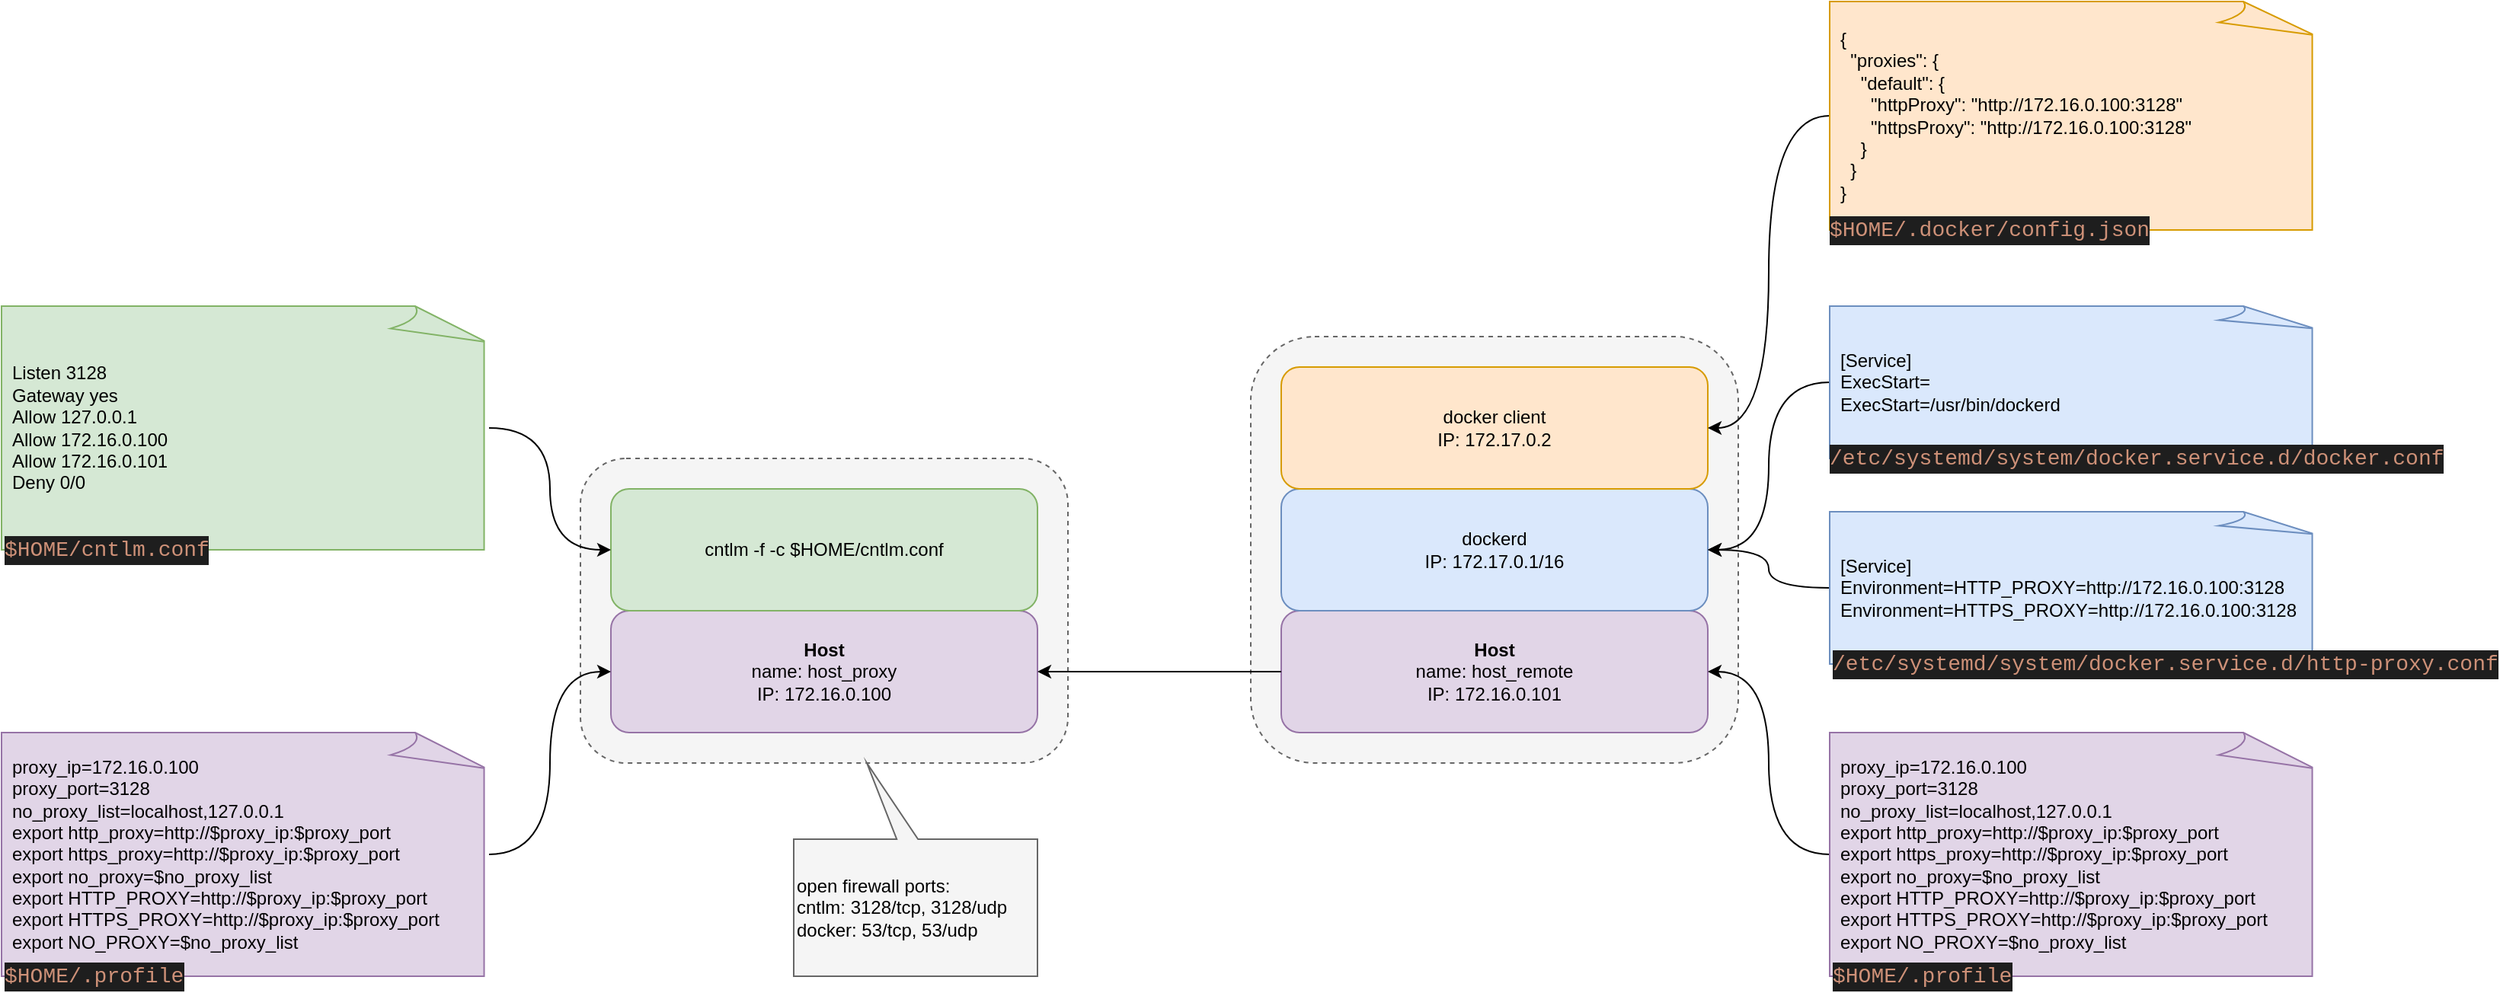 <mxfile version="11.1.2" type="device"><diagram id="mufjLeXsWKGWuBtsrtn7" name="Page-1"><mxGraphModel dx="1806" dy="748" grid="1" gridSize="10" guides="1" tooltips="1" connect="1" arrows="1" fold="1" page="0" pageScale="1" pageWidth="827" pageHeight="1169" math="0" shadow="0"><root><mxCell id="0"/><mxCell id="1" parent="0"/><mxCell id="VEeZlTCw6x0XYQx7hDpJ-64" value="" style="rounded=1;whiteSpace=wrap;html=1;labelBackgroundColor=#ffffff;align=left;dashed=1;fillColor=#f5f5f5;strokeColor=#666666;fontColor=#333333;" parent="1" vertex="1"><mxGeometry x="460" y="340" width="320" height="280" as="geometry"/></mxCell><mxCell id="VEeZlTCw6x0XYQx7hDpJ-57" value="" style="rounded=1;whiteSpace=wrap;html=1;labelBackgroundColor=#ffffff;align=left;dashed=1;fillColor=#f5f5f5;strokeColor=#666666;fontColor=#333333;" parent="1" vertex="1"><mxGeometry x="20" y="420" width="320" height="200" as="geometry"/></mxCell><mxCell id="VEeZlTCw6x0XYQx7hDpJ-1" value="&lt;b&gt;Host&lt;/b&gt;&lt;br&gt;name: host_proxy&lt;br&gt;IP: 172.16.0.100" style="rounded=1;whiteSpace=wrap;html=1;fillColor=#e1d5e7;strokeColor=#9673a6;" parent="1" vertex="1"><mxGeometry x="40" y="520" width="280" height="80" as="geometry"/></mxCell><mxCell id="VEeZlTCw6x0XYQx7hDpJ-4" value="cntlm -f -c $HOME/cntlm.conf" style="rounded=1;whiteSpace=wrap;html=1;fillColor=#d5e8d4;strokeColor=#82b366;" parent="1" vertex="1"><mxGeometry x="40" y="440" width="280" height="80" as="geometry"/></mxCell><mxCell id="VEeZlTCw6x0XYQx7hDpJ-7" value="&lt;b&gt;Host&lt;/b&gt;&lt;br&gt;name: host_remote&lt;br&gt;IP: 172.16.0.101" style="rounded=1;whiteSpace=wrap;html=1;fillColor=#e1d5e7;strokeColor=#9673a6;" parent="1" vertex="1"><mxGeometry x="480" y="520" width="280" height="80" as="geometry"/></mxCell><mxCell id="VEeZlTCw6x0XYQx7hDpJ-8" value="dockerd&lt;br&gt;IP: 172.17.0.1/16" style="rounded=1;whiteSpace=wrap;html=1;fillColor=#dae8fc;strokeColor=#6c8ebf;" parent="1" vertex="1"><mxGeometry x="480" y="440" width="280" height="80" as="geometry"/></mxCell><mxCell id="VEeZlTCw6x0XYQx7hDpJ-9" value="docker client&lt;br&gt;IP: 172.17.0.2" style="rounded=1;whiteSpace=wrap;html=1;fillColor=#ffe6cc;strokeColor=#d79b00;" parent="1" vertex="1"><mxGeometry x="480" y="360" width="280" height="80" as="geometry"/></mxCell><mxCell id="VEeZlTCw6x0XYQx7hDpJ-10" value="" style="endArrow=classic;html=1;entryX=1;entryY=0.5;entryDx=0;entryDy=0;exitX=0;exitY=0.5;exitDx=0;exitDy=0;" parent="1" source="VEeZlTCw6x0XYQx7hDpJ-7" target="VEeZlTCw6x0XYQx7hDpJ-1" edge="1"><mxGeometry width="50" height="50" relative="1" as="geometry"><mxPoint x="-240" y="670" as="sourcePoint"/><mxPoint x="-190" y="620" as="targetPoint"/></mxGeometry></mxCell><mxCell id="VEeZlTCw6x0XYQx7hDpJ-30" value="" style="endArrow=classic;html=1;exitX=0;exitY=0.5;exitDx=0;exitDy=0;exitPerimeter=0;entryX=1;entryY=0.5;entryDx=0;entryDy=0;edgeStyle=orthogonalEdgeStyle;elbow=vertical;curved=1;" parent="1" source="VEeZlTCw6x0XYQx7hDpJ-28" target="VEeZlTCw6x0XYQx7hDpJ-7" edge="1"><mxGeometry width="50" height="50" relative="1" as="geometry"><mxPoint x="760" y="700" as="sourcePoint"/><mxPoint x="810" y="650" as="targetPoint"/></mxGeometry></mxCell><mxCell id="VEeZlTCw6x0XYQx7hDpJ-32" value="" style="endArrow=classic;html=1;entryX=1;entryY=0.5;entryDx=0;entryDy=0;exitX=0;exitY=0.5;exitDx=0;exitDy=0;exitPerimeter=0;edgeStyle=orthogonalEdgeStyle;curved=1;" parent="1" source="VEeZlTCw6x0XYQx7hDpJ-13" target="VEeZlTCw6x0XYQx7hDpJ-8" edge="1"><mxGeometry width="50" height="50" relative="1" as="geometry"><mxPoint x="680" y="690" as="sourcePoint"/><mxPoint x="730" y="640" as="targetPoint"/></mxGeometry></mxCell><mxCell id="VEeZlTCw6x0XYQx7hDpJ-33" value="" style="endArrow=classic;html=1;entryX=1;entryY=0.5;entryDx=0;entryDy=0;exitX=0;exitY=0.5;exitDx=0;exitDy=0;exitPerimeter=0;edgeStyle=orthogonalEdgeStyle;curved=1;" parent="1" source="VEeZlTCw6x0XYQx7hDpJ-12" target="VEeZlTCw6x0XYQx7hDpJ-8" edge="1"><mxGeometry width="50" height="50" relative="1" as="geometry"><mxPoint x="850" y="445" as="sourcePoint"/><mxPoint x="770" y="490" as="targetPoint"/></mxGeometry></mxCell><mxCell id="VEeZlTCw6x0XYQx7hDpJ-35" value="" style="endArrow=classic;html=1;exitX=0;exitY=0.5;exitDx=0;exitDy=0;exitPerimeter=0;entryX=1;entryY=0.5;entryDx=0;entryDy=0;edgeStyle=orthogonalEdgeStyle;curved=1;" parent="1" source="VEeZlTCw6x0XYQx7hDpJ-19" target="VEeZlTCw6x0XYQx7hDpJ-9" edge="1"><mxGeometry width="50" height="50" relative="1" as="geometry"><mxPoint x="780" y="130" as="sourcePoint"/><mxPoint x="830" y="80" as="targetPoint"/></mxGeometry></mxCell><mxCell id="VEeZlTCw6x0XYQx7hDpJ-46" value="" style="endArrow=classic;html=1;entryX=0;entryY=0.5;entryDx=0;entryDy=0;exitX=1;exitY=0.5;exitDx=0;exitDy=0;exitPerimeter=0;edgeStyle=orthogonalEdgeStyle;curved=1;" parent="1" source="VEeZlTCw6x0XYQx7hDpJ-39" target="VEeZlTCw6x0XYQx7hDpJ-4" edge="1"><mxGeometry width="50" height="50" relative="1" as="geometry"><mxPoint x="-360" y="840" as="sourcePoint"/><mxPoint x="-310" y="790" as="targetPoint"/></mxGeometry></mxCell><mxCell id="VEeZlTCw6x0XYQx7hDpJ-50" value="" style="endArrow=classic;html=1;entryX=0;entryY=0.5;entryDx=0;entryDy=0;exitX=1;exitY=0.5;exitDx=0;exitDy=0;exitPerimeter=0;edgeStyle=orthogonalEdgeStyle;curved=1;" parent="1" source="VEeZlTCw6x0XYQx7hDpJ-48" target="VEeZlTCw6x0XYQx7hDpJ-1" edge="1"><mxGeometry width="50" height="50" relative="1" as="geometry"><mxPoint x="-360" y="840" as="sourcePoint"/><mxPoint x="-310" y="790" as="targetPoint"/></mxGeometry></mxCell><mxCell id="VEeZlTCw6x0XYQx7hDpJ-51" value="" style="group" parent="1" vertex="1" connectable="0"><mxGeometry x="840" y="455" width="320" height="110" as="geometry"/></mxCell><mxCell id="VEeZlTCw6x0XYQx7hDpJ-13" value="[Service]&lt;br&gt;Environment=HTTP_PROXY=http://172.16.0.100:3128&lt;br&gt;Environment=HTTPS_PROXY=http://172.16.0.100:3128" style="whiteSpace=wrap;html=1;shape=mxgraph.basic.document;align=left;spacingLeft=5;fillColor=#dae8fc;strokeColor=#6c8ebf;" parent="VEeZlTCw6x0XYQx7hDpJ-51" vertex="1"><mxGeometry width="320" height="100" as="geometry"/></mxCell><mxCell id="VEeZlTCw6x0XYQx7hDpJ-15" value="&lt;div style=&quot;color: rgb(212 , 212 , 212) ; background-color: rgb(30 , 30 , 30) ; font-family: &amp;quot;consolas&amp;quot; , &amp;quot;courier new&amp;quot; , monospace ; font-size: 14px ; line-height: 19px ; white-space: pre&quot;&gt;&lt;span style=&quot;color: #ce9178&quot;&gt;/etc/systemd/system/docker.service.d/http-proxy.conf&lt;/span&gt;&lt;/div&gt;" style="text;html=1;strokeColor=none;fillColor=none;align=left;verticalAlign=middle;whiteSpace=wrap;rounded=0;spacing=2;labelBorderColor=none;" parent="VEeZlTCw6x0XYQx7hDpJ-51" vertex="1"><mxGeometry y="90" width="40" height="20" as="geometry"/></mxCell><mxCell id="VEeZlTCw6x0XYQx7hDpJ-52" value="" style="group" parent="1" vertex="1" connectable="0"><mxGeometry x="840" y="320" width="320" height="110" as="geometry"/></mxCell><mxCell id="VEeZlTCw6x0XYQx7hDpJ-12" value="[Service]&lt;br&gt;ExecStart=&lt;br&gt;ExecStart=/usr/bin/dockerd" style="whiteSpace=wrap;html=1;shape=mxgraph.basic.document;align=left;spacingLeft=5;fillColor=#dae8fc;strokeColor=#6c8ebf;" parent="VEeZlTCw6x0XYQx7hDpJ-52" vertex="1"><mxGeometry width="320" height="100" as="geometry"/></mxCell><mxCell id="VEeZlTCw6x0XYQx7hDpJ-24" value="" style="edgeStyle=orthogonalEdgeStyle;rounded=0;orthogonalLoop=1;jettySize=auto;html=1;" parent="VEeZlTCw6x0XYQx7hDpJ-52" source="VEeZlTCw6x0XYQx7hDpJ-14" edge="1"><mxGeometry relative="1" as="geometry"><mxPoint x="120" y="100" as="targetPoint"/></mxGeometry></mxCell><mxCell id="VEeZlTCw6x0XYQx7hDpJ-14" value="&lt;div style=&quot;color: rgb(212 , 212 , 212) ; background-color: rgb(30 , 30 , 30) ; font-family: &amp;#34;consolas&amp;#34; , &amp;#34;courier new&amp;#34; , monospace ; font-size: 14px ; line-height: 19px ; white-space: pre&quot;&gt;&lt;span style=&quot;color: #ce9178&quot;&gt;/etc/systemd/system/docker.service.d/docker.conf&lt;/span&gt;&lt;/div&gt;" style="text;html=1;strokeColor=none;fillColor=none;align=left;verticalAlign=middle;whiteSpace=wrap;rounded=0;spacing=0;" parent="VEeZlTCw6x0XYQx7hDpJ-52" vertex="1"><mxGeometry y="90" width="40" height="20" as="geometry"/></mxCell><mxCell id="VEeZlTCw6x0XYQx7hDpJ-53" value="" style="group" parent="1" vertex="1" connectable="0"><mxGeometry x="840" y="120" width="320" height="160" as="geometry"/></mxCell><mxCell id="VEeZlTCw6x0XYQx7hDpJ-19" value="{&lt;br&gt;&amp;nbsp; &quot;proxies&quot;: {&lt;br&gt;&amp;nbsp; &amp;nbsp; &quot;default&quot;: {&lt;br&gt;&amp;nbsp; &amp;nbsp; &amp;nbsp; &quot;httpProxy&quot;: &quot;http://172.16.0.100:3128&quot;&lt;br&gt;&amp;nbsp; &amp;nbsp; &amp;nbsp; &quot;httpsProxy&quot;: &quot;http://172.16.0.100:3128&quot;&lt;br&gt;&amp;nbsp; &amp;nbsp; }&lt;br&gt;&amp;nbsp; }&lt;br&gt;}" style="whiteSpace=wrap;html=1;shape=mxgraph.basic.document;align=left;spacingLeft=5;fillColor=#ffe6cc;strokeColor=#d79b00;" parent="VEeZlTCw6x0XYQx7hDpJ-53" vertex="1"><mxGeometry width="320" height="150" as="geometry"/></mxCell><mxCell id="VEeZlTCw6x0XYQx7hDpJ-20" value="&lt;div style=&quot;background-color: rgb(30 , 30 , 30) ; font-family: &amp;#34;consolas&amp;#34; , &amp;#34;courier new&amp;#34; , monospace ; font-size: 14px ; line-height: 19px ; white-space: pre&quot;&gt;&lt;font color=&quot;#ce9178&quot;&gt;$HOME/.docker/config.json&lt;/font&gt;&lt;/div&gt;" style="text;html=1;strokeColor=none;fillColor=none;align=left;verticalAlign=middle;whiteSpace=wrap;rounded=0;spacing=0;" parent="VEeZlTCw6x0XYQx7hDpJ-53" vertex="1"><mxGeometry y="140" width="38.788" height="20" as="geometry"/></mxCell><mxCell id="VEeZlTCw6x0XYQx7hDpJ-54" value="" style="group" parent="1" vertex="1" connectable="0"><mxGeometry x="840" y="600" width="320" height="170" as="geometry"/></mxCell><mxCell id="VEeZlTCw6x0XYQx7hDpJ-28" value="proxy_ip=172.16.0.100&lt;br&gt;proxy_port=3128&lt;br&gt;no_proxy_list=localhost,127.0.0.1&lt;br&gt;export http_proxy=http://$proxy_ip:$proxy_port&lt;br&gt;export&amp;nbsp;https_proxy=http://$proxy_ip:$proxy_port&lt;br&gt;export&amp;nbsp;no_proxy=$no_proxy_list&lt;br&gt;export&amp;nbsp;HTTP_PROXY=http://$proxy_ip:$proxy_port&lt;br&gt;export&amp;nbsp;HTTPS_PROXY=http://$proxy_ip:$proxy_port&lt;br&gt;export&amp;nbsp;NO_PROXY=$no_proxy_list" style="whiteSpace=wrap;html=1;shape=mxgraph.basic.document;align=left;spacingLeft=5;fillColor=#e1d5e7;strokeColor=#9673a6;" parent="VEeZlTCw6x0XYQx7hDpJ-54" vertex="1"><mxGeometry width="320" height="160" as="geometry"/></mxCell><mxCell id="VEeZlTCw6x0XYQx7hDpJ-29" value="&lt;div style=&quot;background-color: rgb(30 , 30 , 30) ; font-family: &amp;#34;consolas&amp;#34; , &amp;#34;courier new&amp;#34; , monospace ; font-size: 14px ; line-height: 19px ; white-space: pre&quot;&gt;&lt;font color=&quot;#ce9178&quot;&gt;$HOME/.profile&lt;/font&gt;&lt;/div&gt;" style="text;html=1;strokeColor=none;fillColor=none;align=left;verticalAlign=middle;whiteSpace=wrap;rounded=0;spacing=2;labelBorderColor=none;" parent="VEeZlTCw6x0XYQx7hDpJ-54" vertex="1"><mxGeometry y="150" width="40" height="20" as="geometry"/></mxCell><mxCell id="VEeZlTCw6x0XYQx7hDpJ-55" value="" style="group" parent="1" vertex="1" connectable="0"><mxGeometry x="-360" y="600" width="320" height="170" as="geometry"/></mxCell><mxCell id="VEeZlTCw6x0XYQx7hDpJ-48" value="proxy_ip=172.16.0.100&lt;br&gt;proxy_port=3128&lt;br&gt;no_proxy_list=localhost,127.0.0.1&lt;br&gt;export http_proxy=http://$proxy_ip:$proxy_port&lt;br&gt;export&amp;nbsp;https_proxy=http://$proxy_ip:$proxy_port&lt;br&gt;export&amp;nbsp;no_proxy=$no_proxy_list&lt;br&gt;export&amp;nbsp;HTTP_PROXY=http://$proxy_ip:$proxy_port&lt;br&gt;export&amp;nbsp;HTTPS_PROXY=http://$proxy_ip:$proxy_port&lt;br&gt;export&amp;nbsp;NO_PROXY=$no_proxy_list" style="whiteSpace=wrap;html=1;shape=mxgraph.basic.document;align=left;spacingLeft=5;fillColor=#e1d5e7;strokeColor=#9673a6;" parent="VEeZlTCw6x0XYQx7hDpJ-55" vertex="1"><mxGeometry width="320" height="160" as="geometry"/></mxCell><mxCell id="VEeZlTCw6x0XYQx7hDpJ-49" value="&lt;div style=&quot;background-color: rgb(30 , 30 , 30) ; font-family: &amp;#34;consolas&amp;#34; , &amp;#34;courier new&amp;#34; , monospace ; font-size: 14px ; line-height: 19px ; white-space: pre&quot;&gt;&lt;font color=&quot;#ce9178&quot;&gt;$HOME/.profile&lt;/font&gt;&lt;/div&gt;" style="text;html=1;strokeColor=none;fillColor=none;align=left;verticalAlign=middle;whiteSpace=wrap;rounded=0;spacing=2;labelBorderColor=none;" parent="VEeZlTCw6x0XYQx7hDpJ-55" vertex="1"><mxGeometry y="150" width="40" height="20" as="geometry"/></mxCell><mxCell id="VEeZlTCw6x0XYQx7hDpJ-56" value="" style="group" parent="1" vertex="1" connectable="0"><mxGeometry x="-360" y="320" width="320" height="170" as="geometry"/></mxCell><mxCell id="VEeZlTCw6x0XYQx7hDpJ-39" value="Listen 3128&lt;br&gt;Gateway yes&lt;br&gt;Allow 127.0.0.1&lt;br&gt;Allow 172.16.0.100&lt;br&gt;Allow 172.16.0.101&lt;br&gt;Deny 0/0" style="whiteSpace=wrap;html=1;shape=mxgraph.basic.document;align=left;spacingLeft=5;fillColor=#d5e8d4;strokeColor=#82b366;" parent="VEeZlTCw6x0XYQx7hDpJ-56" vertex="1"><mxGeometry width="320" height="160" as="geometry"/></mxCell><mxCell id="VEeZlTCw6x0XYQx7hDpJ-40" value="&lt;div style=&quot;background-color: rgb(30 , 30 , 30) ; font-family: &amp;#34;consolas&amp;#34; , &amp;#34;courier new&amp;#34; , monospace ; font-size: 14px ; line-height: 19px ; white-space: pre&quot;&gt;&lt;font color=&quot;#ce9178&quot;&gt;$HOME/cntlm.conf&lt;/font&gt;&lt;/div&gt;" style="text;html=1;strokeColor=none;fillColor=none;align=left;verticalAlign=middle;whiteSpace=wrap;rounded=0;spacing=2;labelBorderColor=none;" parent="VEeZlTCw6x0XYQx7hDpJ-56" vertex="1"><mxGeometry y="150" width="40" height="20" as="geometry"/></mxCell><mxCell id="VEeZlTCw6x0XYQx7hDpJ-63" value="&lt;span style=&quot;color: rgb(0 , 0 , 0) ; white-space: normal&quot;&gt;open firewall ports:&lt;/span&gt;&lt;br style=&quot;color: rgb(0 , 0 , 0) ; white-space: normal&quot;&gt;&lt;span style=&quot;color: rgb(0 , 0 , 0) ; white-space: normal&quot;&gt;cntlm: 3128/tcp, 3128/udp&lt;/span&gt;&lt;br style=&quot;color: rgb(0 , 0 , 0) ; white-space: normal&quot;&gt;&lt;span style=&quot;color: rgb(0 , 0 , 0) ; white-space: normal&quot;&gt;docker: 53/tcp, 53/udp&lt;/span&gt;" style="shape=callout;whiteSpace=wrap;html=1;perimeter=calloutPerimeter;labelBackgroundColor=none;align=left;fillColor=#f5f5f5;strokeColor=#666666;flipH=1;flipV=1;position2=0.7;base=14;size=50;position=0.49;fontColor=#333333;" parent="1" vertex="1"><mxGeometry x="160" y="620" width="160" height="140" as="geometry"/></mxCell></root></mxGraphModel></diagram></mxfile>